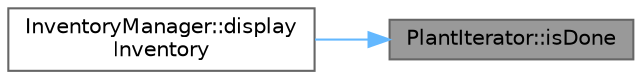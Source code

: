 digraph "PlantIterator::isDone"
{
 // INTERACTIVE_SVG=YES
 // LATEX_PDF_SIZE
  bgcolor="transparent";
  edge [fontname=Helvetica,fontsize=10,labelfontname=Helvetica,labelfontsize=10];
  node [fontname=Helvetica,fontsize=10,shape=box,height=0.2,width=0.4];
  rankdir="RL";
  Node1 [id="Node000001",label="PlantIterator::isDone",height=0.2,width=0.4,color="gray40", fillcolor="grey60", style="filled", fontcolor="black",tooltip="Checks if iteration is complete."];
  Node1 -> Node2 [id="edge1_Node000001_Node000002",dir="back",color="steelblue1",style="solid",tooltip=" "];
  Node2 [id="Node000002",label="InventoryManager::display\lInventory",height=0.2,width=0.4,color="grey40", fillcolor="white", style="filled",URL="$class_inventory_manager.html#a7042c4fe7b95a2eac8cbb55afd309029",tooltip="Displays all plants in the inventory using iteration."];
}
